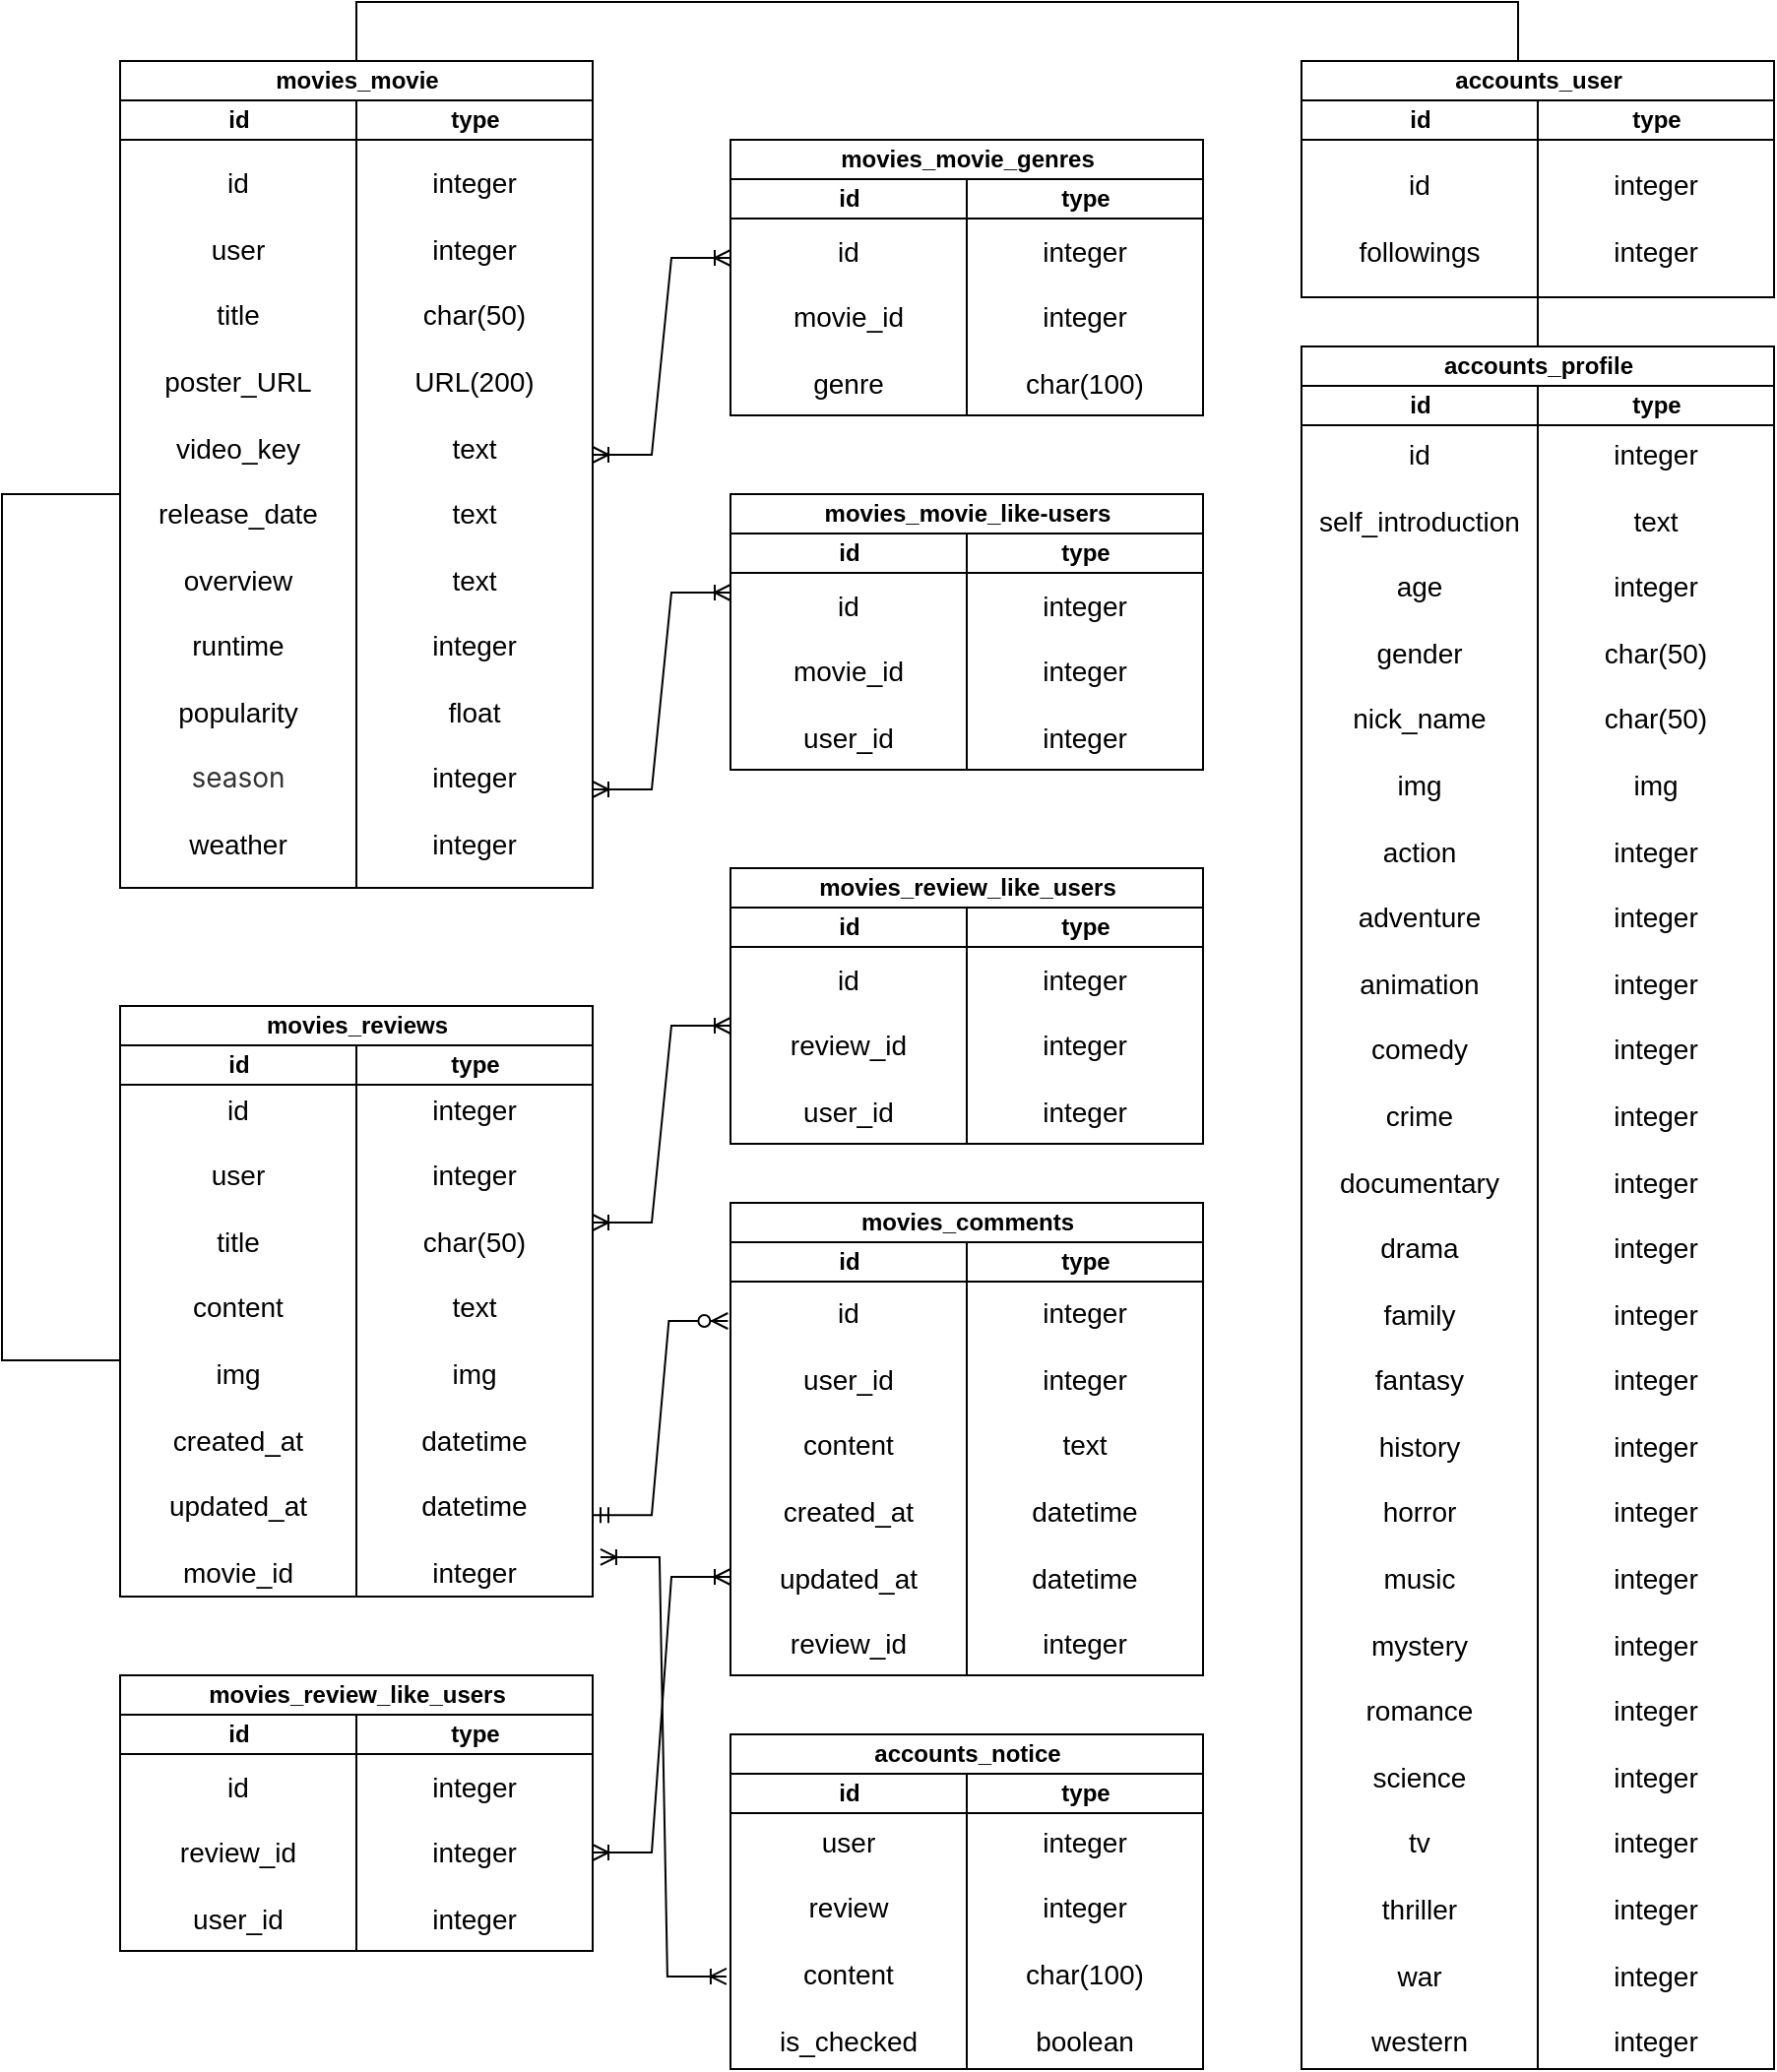 <mxfile version="20.6.0" type="github">
  <diagram id="9-6xW6rfC3gySnhfwHB-" name="페이지-1">
    <mxGraphModel dx="1422" dy="729" grid="1" gridSize="10" guides="1" tooltips="1" connect="1" arrows="1" fold="1" page="1" pageScale="1" pageWidth="827" pageHeight="1169" math="0" shadow="0">
      <root>
        <mxCell id="0" />
        <mxCell id="1" parent="0" />
        <mxCell id="75-OL8s8YgrFIvC_JKFy-2" value="movies_movie" style="swimlane;childLayout=stackLayout;resizeParent=1;resizeParentMax=0;startSize=20;html=1;" parent="1" vertex="1">
          <mxGeometry x="210" y="140" width="240" height="420" as="geometry" />
        </mxCell>
        <mxCell id="75-OL8s8YgrFIvC_JKFy-3" value="id" style="swimlane;startSize=20;html=1;" parent="75-OL8s8YgrFIvC_JKFy-2" vertex="1">
          <mxGeometry y="20" width="120" height="400" as="geometry" />
        </mxCell>
        <mxCell id="75-OL8s8YgrFIvC_JKFy-4" value="type" style="swimlane;startSize=20;html=1;" parent="75-OL8s8YgrFIvC_JKFy-2" vertex="1">
          <mxGeometry x="120" y="20" width="120" height="400" as="geometry">
            <mxRectangle x="120" y="20" width="40" height="460" as="alternateBounds" />
          </mxGeometry>
        </mxCell>
        <mxCell id="75-OL8s8YgrFIvC_JKFy-5" value="&lt;font style=&quot;font-size: 14px;&quot;&gt;id&lt;br&gt;&lt;br&gt;user&lt;br&gt;&lt;br&gt;title&lt;br&gt;&lt;br&gt;poster_URL&lt;br&gt;&lt;br&gt;video_key&lt;br&gt;&lt;br&gt;release_date&lt;br&gt;&lt;br&gt;overview&lt;br&gt;&lt;br&gt;runtime&lt;br&gt;&lt;br&gt;popularity&lt;br&gt;&lt;br&gt;&lt;span style=&quot;color: rgb(51, 51, 51); font-family: -apple-system, BlinkMacSystemFont, &amp;quot;Helvetica Neue&amp;quot;, Arial, &amp;quot;Microsoft Yahei&amp;quot;, simsun, &amp;quot;Apple SD Gothic Neo&amp;quot;, NanumGothic, Dotum, 새굴림, sans-serif; text-align: left; background-color: rgb(255, 255, 255);&quot;&gt;season&lt;br&gt;&lt;/span&gt;&lt;br&gt;weather&lt;br&gt;&lt;/font&gt;" style="whiteSpace=wrap;html=1;" parent="1" vertex="1">
          <mxGeometry x="210" y="180" width="120" height="380" as="geometry" />
        </mxCell>
        <mxCell id="75-OL8s8YgrFIvC_JKFy-6" value="&lt;font style=&quot;font-size: 14px;&quot;&gt;integer&lt;br&gt;&lt;br&gt;integer&lt;br&gt;&lt;br&gt;char(50)&lt;br&gt;&lt;br&gt;URL(200)&lt;br&gt;&lt;br&gt;text&lt;br&gt;&lt;br&gt;text&lt;br&gt;&lt;br&gt;text&lt;br&gt;&lt;br&gt;integer&lt;br&gt;&lt;br&gt;float&lt;br&gt;&lt;br&gt;integer&lt;br&gt;&lt;br&gt;integer&lt;br&gt;&lt;/font&gt;" style="whiteSpace=wrap;html=1;" parent="1" vertex="1">
          <mxGeometry x="330" y="180" width="120" height="380" as="geometry" />
        </mxCell>
        <mxCell id="75-OL8s8YgrFIvC_JKFy-12" value="movies_movie_genres" style="swimlane;childLayout=stackLayout;resizeParent=1;resizeParentMax=0;startSize=20;html=1;" parent="1" vertex="1">
          <mxGeometry x="520.0" y="180" width="240" height="140" as="geometry" />
        </mxCell>
        <mxCell id="75-OL8s8YgrFIvC_JKFy-13" value="id" style="swimlane;startSize=20;html=1;" parent="75-OL8s8YgrFIvC_JKFy-12" vertex="1">
          <mxGeometry y="20" width="120" height="120" as="geometry" />
        </mxCell>
        <mxCell id="75-OL8s8YgrFIvC_JKFy-14" value="type" style="swimlane;startSize=20;html=1;" parent="75-OL8s8YgrFIvC_JKFy-12" vertex="1">
          <mxGeometry x="120" y="20" width="120" height="120" as="geometry">
            <mxRectangle x="120" y="20" width="40" height="460" as="alternateBounds" />
          </mxGeometry>
        </mxCell>
        <mxCell id="75-OL8s8YgrFIvC_JKFy-15" value="&lt;font style=&quot;font-size: 14px;&quot;&gt;id&lt;br&gt;&lt;br&gt;movie_id&lt;br&gt;&lt;br&gt;genre&lt;br&gt;&lt;/font&gt;" style="whiteSpace=wrap;html=1;" parent="1" vertex="1">
          <mxGeometry x="520" y="220" width="120" height="100" as="geometry" />
        </mxCell>
        <mxCell id="75-OL8s8YgrFIvC_JKFy-16" value="&lt;font style=&quot;font-size: 14px;&quot;&gt;integer&lt;br&gt;&lt;br&gt;integer&lt;br&gt;&lt;br&gt;char(100)&lt;br&gt;&lt;/font&gt;" style="whiteSpace=wrap;html=1;" parent="1" vertex="1">
          <mxGeometry x="640" y="220" width="120" height="100" as="geometry" />
        </mxCell>
        <mxCell id="75-OL8s8YgrFIvC_JKFy-17" value="movies_movie_like-users" style="swimlane;childLayout=stackLayout;resizeParent=1;resizeParentMax=0;startSize=20;html=1;" parent="1" vertex="1">
          <mxGeometry x="520.0" y="360" width="240" height="140" as="geometry" />
        </mxCell>
        <mxCell id="75-OL8s8YgrFIvC_JKFy-18" value="id" style="swimlane;startSize=20;html=1;" parent="75-OL8s8YgrFIvC_JKFy-17" vertex="1">
          <mxGeometry y="20" width="120" height="120" as="geometry" />
        </mxCell>
        <mxCell id="75-OL8s8YgrFIvC_JKFy-19" value="type" style="swimlane;startSize=20;html=1;" parent="75-OL8s8YgrFIvC_JKFy-17" vertex="1">
          <mxGeometry x="120" y="20" width="120" height="120" as="geometry">
            <mxRectangle x="120" y="20" width="40" height="460" as="alternateBounds" />
          </mxGeometry>
        </mxCell>
        <mxCell id="75-OL8s8YgrFIvC_JKFy-20" value="&lt;font style=&quot;font-size: 14px;&quot;&gt;id&lt;br&gt;&lt;br&gt;movie_id&lt;br&gt;&lt;br&gt;user_id&lt;br&gt;&lt;/font&gt;" style="whiteSpace=wrap;html=1;" parent="1" vertex="1">
          <mxGeometry x="520" y="400" width="120" height="100" as="geometry" />
        </mxCell>
        <mxCell id="75-OL8s8YgrFIvC_JKFy-21" value="&lt;font style=&quot;font-size: 14px;&quot;&gt;integer&lt;br&gt;&lt;br&gt;integer&lt;br&gt;&lt;br&gt;integer&lt;br&gt;&lt;/font&gt;" style="whiteSpace=wrap;html=1;" parent="1" vertex="1">
          <mxGeometry x="640" y="400" width="120" height="100" as="geometry" />
        </mxCell>
        <mxCell id="75-OL8s8YgrFIvC_JKFy-22" value="movies_reviews" style="swimlane;childLayout=stackLayout;resizeParent=1;resizeParentMax=0;startSize=20;html=1;" parent="1" vertex="1">
          <mxGeometry x="210" y="620" width="240" height="300" as="geometry" />
        </mxCell>
        <mxCell id="75-OL8s8YgrFIvC_JKFy-23" value="id" style="swimlane;startSize=20;html=1;" parent="75-OL8s8YgrFIvC_JKFy-22" vertex="1">
          <mxGeometry y="20" width="120" height="280" as="geometry" />
        </mxCell>
        <mxCell id="75-OL8s8YgrFIvC_JKFy-24" value="type" style="swimlane;startSize=20;html=1;" parent="75-OL8s8YgrFIvC_JKFy-22" vertex="1">
          <mxGeometry x="120" y="20" width="120" height="280" as="geometry">
            <mxRectangle x="120" y="20" width="40" height="460" as="alternateBounds" />
          </mxGeometry>
        </mxCell>
        <mxCell id="75-OL8s8YgrFIvC_JKFy-25" value="&lt;font style=&quot;font-size: 14px;&quot;&gt;id&lt;br&gt;&lt;br&gt;user&lt;br&gt;&lt;br&gt;title&lt;br&gt;&lt;br&gt;content&lt;br&gt;&lt;br&gt;img&lt;br&gt;&lt;br&gt;created_at&lt;br&gt;&lt;br&gt;updated_at&lt;br&gt;&lt;br&gt;movie_id&lt;br&gt;&lt;/font&gt;" style="whiteSpace=wrap;html=1;" parent="1" vertex="1">
          <mxGeometry x="210" y="660" width="120" height="260" as="geometry" />
        </mxCell>
        <mxCell id="75-OL8s8YgrFIvC_JKFy-26" value="&lt;font style=&quot;font-size: 14px;&quot;&gt;integer&lt;br&gt;&lt;br&gt;integer&lt;br&gt;&lt;br&gt;char(50)&lt;br&gt;&lt;br&gt;text&lt;br&gt;&lt;br&gt;img&lt;br&gt;&lt;br&gt;datetime&lt;br&gt;&lt;br&gt;datetime&lt;br&gt;&lt;br&gt;integer&lt;br&gt;&lt;/font&gt;" style="whiteSpace=wrap;html=1;" parent="1" vertex="1">
          <mxGeometry x="330" y="660" width="120" height="260" as="geometry" />
        </mxCell>
        <mxCell id="75-OL8s8YgrFIvC_JKFy-27" value="movies_comments" style="swimlane;childLayout=stackLayout;resizeParent=1;resizeParentMax=0;startSize=20;html=1;" parent="1" vertex="1">
          <mxGeometry x="520" y="720" width="240" height="240" as="geometry" />
        </mxCell>
        <mxCell id="75-OL8s8YgrFIvC_JKFy-28" value="id" style="swimlane;startSize=20;html=1;" parent="75-OL8s8YgrFIvC_JKFy-27" vertex="1">
          <mxGeometry y="20" width="120" height="220" as="geometry" />
        </mxCell>
        <mxCell id="75-OL8s8YgrFIvC_JKFy-29" value="type" style="swimlane;startSize=20;html=1;" parent="75-OL8s8YgrFIvC_JKFy-27" vertex="1">
          <mxGeometry x="120" y="20" width="120" height="220" as="geometry">
            <mxRectangle x="120" y="20" width="40" height="460" as="alternateBounds" />
          </mxGeometry>
        </mxCell>
        <mxCell id="75-OL8s8YgrFIvC_JKFy-30" value="&lt;font style=&quot;font-size: 14px;&quot;&gt;id&lt;br&gt;&lt;br&gt;user_id&lt;br&gt;&lt;br&gt;content&lt;br&gt;&lt;br&gt;created_at&lt;br&gt;&lt;br&gt;updated_at&lt;br&gt;&lt;br&gt;review_id&lt;br&gt;&lt;/font&gt;" style="whiteSpace=wrap;html=1;" parent="1" vertex="1">
          <mxGeometry x="520" y="760" width="120" height="200" as="geometry" />
        </mxCell>
        <mxCell id="75-OL8s8YgrFIvC_JKFy-31" value="&lt;font style=&quot;font-size: 14px;&quot;&gt;integer&lt;br&gt;&lt;br&gt;integer&lt;br&gt;&lt;br&gt;text&lt;br&gt;&lt;br&gt;datetime&lt;br&gt;&lt;br&gt;datetime&lt;br&gt;&lt;br&gt;integer&lt;br&gt;&lt;/font&gt;" style="whiteSpace=wrap;html=1;" parent="1" vertex="1">
          <mxGeometry x="640" y="760" width="120" height="200" as="geometry" />
        </mxCell>
        <mxCell id="75-OL8s8YgrFIvC_JKFy-32" value="accounts_user" style="swimlane;childLayout=stackLayout;resizeParent=1;resizeParentMax=0;startSize=20;html=1;" parent="1" vertex="1">
          <mxGeometry x="810" y="140" width="240" height="120" as="geometry" />
        </mxCell>
        <mxCell id="75-OL8s8YgrFIvC_JKFy-33" value="id" style="swimlane;startSize=20;html=1;" parent="75-OL8s8YgrFIvC_JKFy-32" vertex="1">
          <mxGeometry y="20" width="120" height="100" as="geometry" />
        </mxCell>
        <mxCell id="75-OL8s8YgrFIvC_JKFy-34" value="type" style="swimlane;startSize=20;html=1;" parent="75-OL8s8YgrFIvC_JKFy-32" vertex="1">
          <mxGeometry x="120" y="20" width="120" height="100" as="geometry">
            <mxRectangle x="120" y="20" width="40" height="460" as="alternateBounds" />
          </mxGeometry>
        </mxCell>
        <mxCell id="75-OL8s8YgrFIvC_JKFy-35" value="&lt;font style=&quot;font-size: 14px;&quot;&gt;id&lt;br&gt;&lt;br&gt;followings&lt;br&gt;&lt;/font&gt;" style="whiteSpace=wrap;html=1;" parent="1" vertex="1">
          <mxGeometry x="810" y="180" width="120" height="80" as="geometry" />
        </mxCell>
        <mxCell id="75-OL8s8YgrFIvC_JKFy-36" value="&lt;font style=&quot;font-size: 14px;&quot;&gt;integer&lt;br&gt;&lt;br&gt;integer&lt;br&gt;&lt;/font&gt;" style="whiteSpace=wrap;html=1;" parent="1" vertex="1">
          <mxGeometry x="930" y="180" width="120" height="80" as="geometry" />
        </mxCell>
        <mxCell id="75-OL8s8YgrFIvC_JKFy-37" value="accounts_notice" style="swimlane;childLayout=stackLayout;resizeParent=1;resizeParentMax=0;startSize=20;html=1;" parent="1" vertex="1">
          <mxGeometry x="520" y="990" width="240" height="170" as="geometry" />
        </mxCell>
        <mxCell id="75-OL8s8YgrFIvC_JKFy-38" value="id" style="swimlane;startSize=20;html=1;" parent="75-OL8s8YgrFIvC_JKFy-37" vertex="1">
          <mxGeometry y="20" width="120" height="150" as="geometry" />
        </mxCell>
        <mxCell id="75-OL8s8YgrFIvC_JKFy-39" value="type" style="swimlane;startSize=20;html=1;" parent="75-OL8s8YgrFIvC_JKFy-37" vertex="1">
          <mxGeometry x="120" y="20" width="120" height="150" as="geometry">
            <mxRectangle x="120" y="20" width="40" height="460" as="alternateBounds" />
          </mxGeometry>
        </mxCell>
        <mxCell id="75-OL8s8YgrFIvC_JKFy-40" value="&lt;font style=&quot;font-size: 14px;&quot;&gt;user&lt;br&gt;&lt;br&gt;review&lt;br&gt;&lt;br&gt;content&lt;br&gt;&lt;br&gt;is_checked&lt;br&gt;&lt;/font&gt;" style="whiteSpace=wrap;html=1;" parent="1" vertex="1">
          <mxGeometry x="520" y="1030" width="120" height="130" as="geometry" />
        </mxCell>
        <mxCell id="75-OL8s8YgrFIvC_JKFy-41" value="&lt;font style=&quot;font-size: 14px;&quot;&gt;integer&lt;br&gt;&lt;br&gt;integer&lt;br&gt;&lt;br&gt;char(100)&lt;br&gt;&lt;br&gt;boolean&lt;br&gt;&lt;/font&gt;" style="whiteSpace=wrap;html=1;" parent="1" vertex="1">
          <mxGeometry x="640" y="1030" width="120" height="130" as="geometry" />
        </mxCell>
        <mxCell id="75-OL8s8YgrFIvC_JKFy-42" value="movies_review_like_users" style="swimlane;childLayout=stackLayout;resizeParent=1;resizeParentMax=0;startSize=20;html=1;" parent="1" vertex="1">
          <mxGeometry x="520.0" y="550" width="240" height="140" as="geometry" />
        </mxCell>
        <mxCell id="75-OL8s8YgrFIvC_JKFy-43" value="id" style="swimlane;startSize=20;html=1;" parent="75-OL8s8YgrFIvC_JKFy-42" vertex="1">
          <mxGeometry y="20" width="120" height="120" as="geometry" />
        </mxCell>
        <mxCell id="75-OL8s8YgrFIvC_JKFy-44" value="type" style="swimlane;startSize=20;html=1;" parent="75-OL8s8YgrFIvC_JKFy-42" vertex="1">
          <mxGeometry x="120" y="20" width="120" height="120" as="geometry">
            <mxRectangle x="120" y="20" width="40" height="460" as="alternateBounds" />
          </mxGeometry>
        </mxCell>
        <mxCell id="75-OL8s8YgrFIvC_JKFy-45" value="&lt;font style=&quot;font-size: 14px;&quot;&gt;id&lt;br&gt;&lt;br&gt;review_id&lt;br&gt;&lt;br&gt;user_id&lt;br&gt;&lt;/font&gt;" style="whiteSpace=wrap;html=1;" parent="1" vertex="1">
          <mxGeometry x="520" y="590" width="120" height="100" as="geometry" />
        </mxCell>
        <mxCell id="75-OL8s8YgrFIvC_JKFy-46" value="&lt;font style=&quot;font-size: 14px;&quot;&gt;integer&lt;br&gt;&lt;br&gt;integer&lt;br&gt;&lt;br&gt;integer&lt;br&gt;&lt;/font&gt;" style="whiteSpace=wrap;html=1;" parent="1" vertex="1">
          <mxGeometry x="640" y="590" width="120" height="100" as="geometry" />
        </mxCell>
        <mxCell id="75-OL8s8YgrFIvC_JKFy-47" value="" style="endArrow=none;html=1;rounded=0;fontSize=14;" parent="1" edge="1">
          <mxGeometry width="50" height="50" relative="1" as="geometry">
            <mxPoint x="210" y="800" as="sourcePoint" />
            <mxPoint x="210" y="360" as="targetPoint" />
            <Array as="points">
              <mxPoint x="150" y="800" />
              <mxPoint x="150" y="360" />
            </Array>
          </mxGeometry>
        </mxCell>
        <mxCell id="75-OL8s8YgrFIvC_JKFy-48" value="" style="endArrow=none;html=1;rounded=0;fontSize=14;" parent="1" target="75-OL8s8YgrFIvC_JKFy-2" edge="1">
          <mxGeometry width="50" height="50" relative="1" as="geometry">
            <mxPoint x="920" y="140" as="sourcePoint" />
            <mxPoint x="207" y="320" as="targetPoint" />
            <Array as="points">
              <mxPoint x="920" y="110" />
              <mxPoint x="330" y="110" />
            </Array>
          </mxGeometry>
        </mxCell>
        <mxCell id="75-OL8s8YgrFIvC_JKFy-50" value="" style="edgeStyle=entityRelationEdgeStyle;fontSize=12;html=1;endArrow=ERoneToMany;startArrow=ERoneToMany;rounded=0;" parent="1" edge="1">
          <mxGeometry width="100" height="100" relative="1" as="geometry">
            <mxPoint x="450" y="730" as="sourcePoint" />
            <mxPoint x="520" y="630" as="targetPoint" />
          </mxGeometry>
        </mxCell>
        <mxCell id="75-OL8s8YgrFIvC_JKFy-51" value="" style="edgeStyle=entityRelationEdgeStyle;fontSize=12;html=1;endArrow=ERoneToMany;startArrow=ERoneToMany;rounded=0;" parent="1" edge="1">
          <mxGeometry width="100" height="100" relative="1" as="geometry">
            <mxPoint x="450" y="510" as="sourcePoint" />
            <mxPoint x="520" y="410" as="targetPoint" />
          </mxGeometry>
        </mxCell>
        <mxCell id="75-OL8s8YgrFIvC_JKFy-52" value="" style="edgeStyle=entityRelationEdgeStyle;fontSize=12;html=1;endArrow=ERoneToMany;startArrow=ERoneToMany;rounded=0;" parent="1" edge="1">
          <mxGeometry width="100" height="100" relative="1" as="geometry">
            <mxPoint x="450" y="340" as="sourcePoint" />
            <mxPoint x="520" y="240" as="targetPoint" />
          </mxGeometry>
        </mxCell>
        <mxCell id="75-OL8s8YgrFIvC_JKFy-55" value="movies_review_like_users" style="swimlane;childLayout=stackLayout;resizeParent=1;resizeParentMax=0;startSize=20;html=1;" parent="1" vertex="1">
          <mxGeometry x="210.0" y="960" width="240" height="140" as="geometry" />
        </mxCell>
        <mxCell id="75-OL8s8YgrFIvC_JKFy-56" value="id" style="swimlane;startSize=20;html=1;" parent="75-OL8s8YgrFIvC_JKFy-55" vertex="1">
          <mxGeometry y="20" width="120" height="120" as="geometry" />
        </mxCell>
        <mxCell id="75-OL8s8YgrFIvC_JKFy-57" value="type" style="swimlane;startSize=20;html=1;" parent="75-OL8s8YgrFIvC_JKFy-55" vertex="1">
          <mxGeometry x="120" y="20" width="120" height="120" as="geometry">
            <mxRectangle x="120" y="20" width="40" height="460" as="alternateBounds" />
          </mxGeometry>
        </mxCell>
        <mxCell id="75-OL8s8YgrFIvC_JKFy-58" value="&lt;font style=&quot;font-size: 14px;&quot;&gt;id&lt;br&gt;&lt;br&gt;review_id&lt;br&gt;&lt;br&gt;user_id&lt;br&gt;&lt;/font&gt;" style="whiteSpace=wrap;html=1;" parent="1" vertex="1">
          <mxGeometry x="210" y="1000" width="120" height="100" as="geometry" />
        </mxCell>
        <mxCell id="75-OL8s8YgrFIvC_JKFy-59" value="&lt;font style=&quot;font-size: 14px;&quot;&gt;integer&lt;br&gt;&lt;br&gt;integer&lt;br&gt;&lt;br&gt;integer&lt;br&gt;&lt;/font&gt;" style="whiteSpace=wrap;html=1;" parent="1" vertex="1">
          <mxGeometry x="330" y="1000" width="120" height="100" as="geometry" />
        </mxCell>
        <mxCell id="75-OL8s8YgrFIvC_JKFy-60" value="" style="edgeStyle=entityRelationEdgeStyle;fontSize=12;html=1;endArrow=ERzeroToMany;startArrow=ERmandOne;rounded=0;exitX=1.011;exitY=0.183;exitDx=0;exitDy=0;exitPerimeter=0;" parent="1" edge="1">
          <mxGeometry width="100" height="100" relative="1" as="geometry">
            <mxPoint x="450" y="878.58" as="sourcePoint" />
            <mxPoint x="518.68" y="780" as="targetPoint" />
          </mxGeometry>
        </mxCell>
        <mxCell id="75-OL8s8YgrFIvC_JKFy-61" value="" style="edgeStyle=entityRelationEdgeStyle;fontSize=12;html=1;endArrow=ERoneToMany;startArrow=ERoneToMany;rounded=0;exitX=0;exitY=0.75;exitDx=0;exitDy=0;" parent="1" source="75-OL8s8YgrFIvC_JKFy-30" target="75-OL8s8YgrFIvC_JKFy-59" edge="1">
          <mxGeometry width="100" height="100" relative="1" as="geometry">
            <mxPoint x="410" y="970" as="sourcePoint" />
            <mxPoint x="484" y="950" as="targetPoint" />
          </mxGeometry>
        </mxCell>
        <mxCell id="75-OL8s8YgrFIvC_JKFy-64" value="accounts_profile" style="swimlane;childLayout=stackLayout;resizeParent=1;resizeParentMax=0;startSize=20;html=1;" parent="1" vertex="1">
          <mxGeometry x="810" y="285" width="240" height="875" as="geometry" />
        </mxCell>
        <mxCell id="75-OL8s8YgrFIvC_JKFy-65" value="id" style="swimlane;startSize=20;html=1;" parent="75-OL8s8YgrFIvC_JKFy-64" vertex="1">
          <mxGeometry y="20" width="120" height="855" as="geometry" />
        </mxCell>
        <mxCell id="75-OL8s8YgrFIvC_JKFy-66" value="type" style="swimlane;startSize=20;html=1;" parent="75-OL8s8YgrFIvC_JKFy-64" vertex="1">
          <mxGeometry x="120" y="20" width="120" height="855" as="geometry">
            <mxRectangle x="120" y="20" width="40" height="460" as="alternateBounds" />
          </mxGeometry>
        </mxCell>
        <mxCell id="75-OL8s8YgrFIvC_JKFy-67" value="&lt;font style=&quot;font-size: 14px;&quot;&gt;id&lt;br&gt;&lt;br&gt;self_introduction&lt;br&gt;&lt;br&gt;age&lt;br&gt;&lt;br&gt;gender&lt;br&gt;&lt;br&gt;nick_name&lt;br&gt;&lt;br&gt;img&lt;br&gt;&lt;br&gt;action&lt;br&gt;&lt;br&gt;adventure&lt;br&gt;&lt;br&gt;animation&lt;br&gt;&lt;br&gt;comedy&lt;br&gt;&lt;br&gt;crime&lt;br&gt;&lt;br&gt;documentary&lt;br&gt;&lt;br&gt;drama&lt;br&gt;&lt;br&gt;family&lt;br&gt;&lt;br&gt;fantasy&lt;br&gt;&lt;br&gt;history&lt;br&gt;&lt;br&gt;horror&lt;br&gt;&lt;br&gt;music&lt;br&gt;&lt;br&gt;mystery&lt;br&gt;&lt;br&gt;romance&lt;br&gt;&lt;br&gt;science&lt;br&gt;&lt;br&gt;tv&lt;br&gt;&lt;br&gt;thriller&lt;br&gt;&lt;br&gt;war&lt;br&gt;&lt;br&gt;western&lt;br&gt;&lt;/font&gt;" style="whiteSpace=wrap;html=1;" parent="1" vertex="1">
          <mxGeometry x="810" y="325" width="120" height="835" as="geometry" />
        </mxCell>
        <mxCell id="75-OL8s8YgrFIvC_JKFy-68" value="&lt;font style=&quot;font-size: 14px;&quot;&gt;integer&lt;br&gt;&lt;br&gt;text&lt;br&gt;&lt;br&gt;integer&lt;br&gt;&lt;br&gt;char(50)&lt;br&gt;&lt;br&gt;char(50)&lt;br&gt;&lt;br&gt;img&lt;br&gt;&lt;br&gt;integer&lt;br&gt;&lt;br&gt;integer&lt;br&gt;&lt;br&gt;integer&lt;br&gt;&lt;br&gt;integer&lt;br&gt;&lt;br&gt;integer&lt;br&gt;&lt;br&gt;integer&lt;br&gt;&lt;br&gt;integer&lt;br&gt;&lt;br&gt;integer&lt;br&gt;&lt;br&gt;integer&lt;br&gt;&lt;br&gt;integer&lt;br&gt;&lt;br&gt;integer&lt;br&gt;&lt;br&gt;integer&lt;br&gt;&lt;br&gt;integer&lt;br&gt;&lt;br&gt;integer&lt;br&gt;&lt;br&gt;integer&lt;br&gt;&lt;br&gt;integer&lt;br&gt;&lt;br&gt;integer&lt;br&gt;&lt;br&gt;integer&lt;br&gt;&lt;br&gt;integer&lt;br&gt;&lt;/font&gt;" style="whiteSpace=wrap;html=1;" parent="1" vertex="1">
          <mxGeometry x="930" y="325" width="120" height="835" as="geometry" />
        </mxCell>
        <mxCell id="75-OL8s8YgrFIvC_JKFy-72" value="" style="endArrow=none;html=1;rounded=0;fontSize=14;exitX=0;exitY=1;exitDx=0;exitDy=0;entryX=0.5;entryY=0;entryDx=0;entryDy=0;" parent="1" source="75-OL8s8YgrFIvC_JKFy-36" target="75-OL8s8YgrFIvC_JKFy-64" edge="1">
          <mxGeometry width="50" height="50" relative="1" as="geometry">
            <mxPoint x="930" y="150" as="sourcePoint" />
            <mxPoint x="340" y="150" as="targetPoint" />
            <Array as="points">
              <mxPoint x="930" y="280" />
            </Array>
          </mxGeometry>
        </mxCell>
        <mxCell id="75-OL8s8YgrFIvC_JKFy-73" value="" style="edgeStyle=entityRelationEdgeStyle;fontSize=12;html=1;endArrow=ERoneToMany;startArrow=ERoneToMany;rounded=0;entryX=-0.017;entryY=0.638;entryDx=0;entryDy=0;entryPerimeter=0;exitX=1.033;exitY=0.923;exitDx=0;exitDy=0;exitPerimeter=0;" parent="1" source="75-OL8s8YgrFIvC_JKFy-26" target="75-OL8s8YgrFIvC_JKFy-40" edge="1">
          <mxGeometry width="100" height="100" relative="1" as="geometry">
            <mxPoint x="450" y="830" as="sourcePoint" />
            <mxPoint x="520" y="730" as="targetPoint" />
          </mxGeometry>
        </mxCell>
      </root>
    </mxGraphModel>
  </diagram>
</mxfile>
